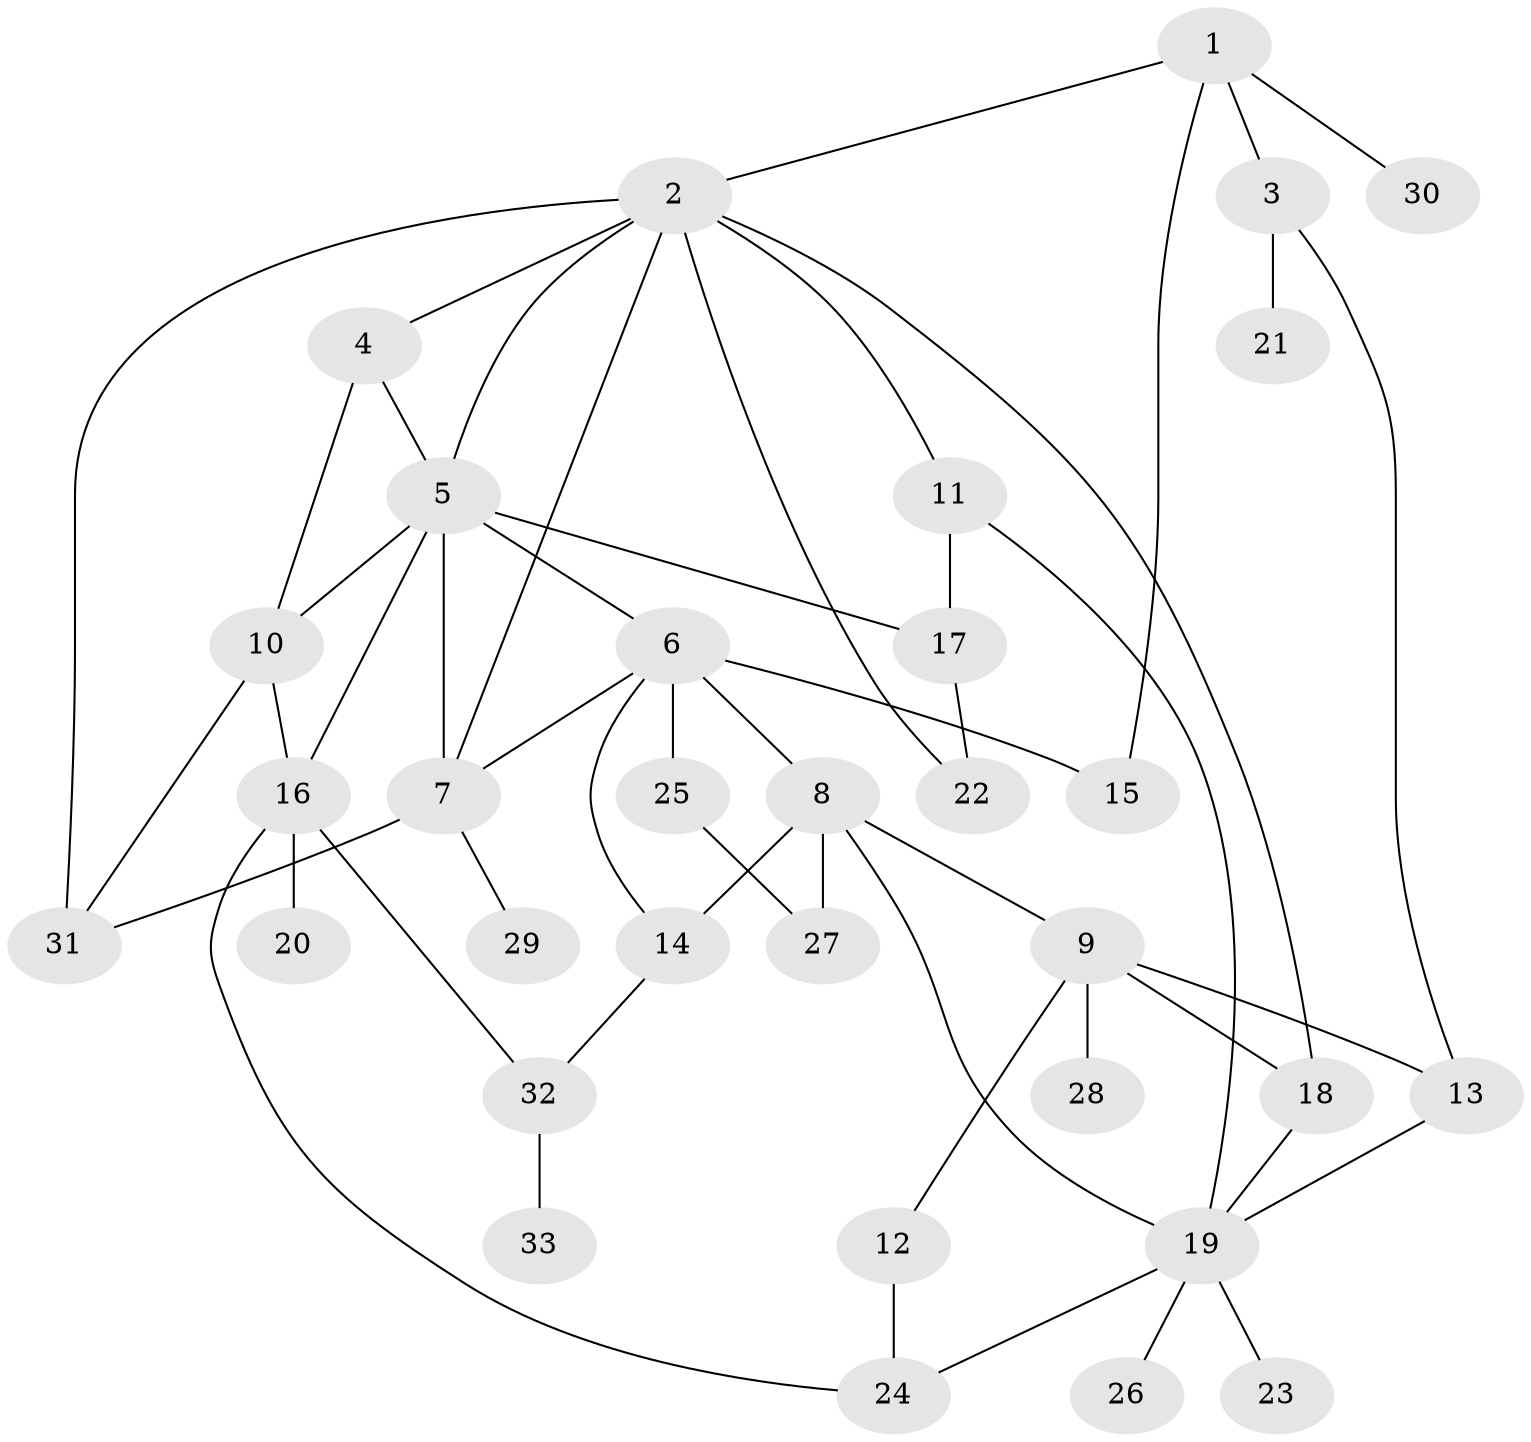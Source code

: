 // original degree distribution, {4: 0.13636363636363635, 7: 0.015151515151515152, 3: 0.19696969696969696, 1: 0.24242424242424243, 5: 0.06060606060606061, 6: 0.015151515151515152, 2: 0.3181818181818182, 8: 0.015151515151515152}
// Generated by graph-tools (version 1.1) at 2025/34/03/09/25 02:34:26]
// undirected, 33 vertices, 52 edges
graph export_dot {
graph [start="1"]
  node [color=gray90,style=filled];
  1;
  2;
  3;
  4;
  5;
  6;
  7;
  8;
  9;
  10;
  11;
  12;
  13;
  14;
  15;
  16;
  17;
  18;
  19;
  20;
  21;
  22;
  23;
  24;
  25;
  26;
  27;
  28;
  29;
  30;
  31;
  32;
  33;
  1 -- 2 [weight=1.0];
  1 -- 3 [weight=1.0];
  1 -- 15 [weight=1.0];
  1 -- 30 [weight=1.0];
  2 -- 4 [weight=1.0];
  2 -- 5 [weight=1.0];
  2 -- 7 [weight=1.0];
  2 -- 11 [weight=1.0];
  2 -- 18 [weight=1.0];
  2 -- 22 [weight=1.0];
  2 -- 31 [weight=1.0];
  3 -- 13 [weight=1.0];
  3 -- 21 [weight=1.0];
  4 -- 5 [weight=1.0];
  4 -- 10 [weight=1.0];
  5 -- 6 [weight=1.0];
  5 -- 7 [weight=1.0];
  5 -- 10 [weight=1.0];
  5 -- 16 [weight=1.0];
  5 -- 17 [weight=1.0];
  6 -- 7 [weight=1.0];
  6 -- 8 [weight=1.0];
  6 -- 14 [weight=2.0];
  6 -- 15 [weight=1.0];
  6 -- 25 [weight=1.0];
  7 -- 29 [weight=1.0];
  7 -- 31 [weight=1.0];
  8 -- 9 [weight=1.0];
  8 -- 14 [weight=1.0];
  8 -- 19 [weight=1.0];
  8 -- 27 [weight=1.0];
  9 -- 12 [weight=1.0];
  9 -- 13 [weight=1.0];
  9 -- 18 [weight=1.0];
  9 -- 28 [weight=1.0];
  10 -- 16 [weight=1.0];
  10 -- 31 [weight=1.0];
  11 -- 17 [weight=2.0];
  11 -- 19 [weight=1.0];
  12 -- 24 [weight=1.0];
  13 -- 19 [weight=1.0];
  14 -- 32 [weight=1.0];
  16 -- 20 [weight=2.0];
  16 -- 24 [weight=1.0];
  16 -- 32 [weight=1.0];
  17 -- 22 [weight=1.0];
  18 -- 19 [weight=1.0];
  19 -- 23 [weight=1.0];
  19 -- 24 [weight=1.0];
  19 -- 26 [weight=1.0];
  25 -- 27 [weight=1.0];
  32 -- 33 [weight=1.0];
}
